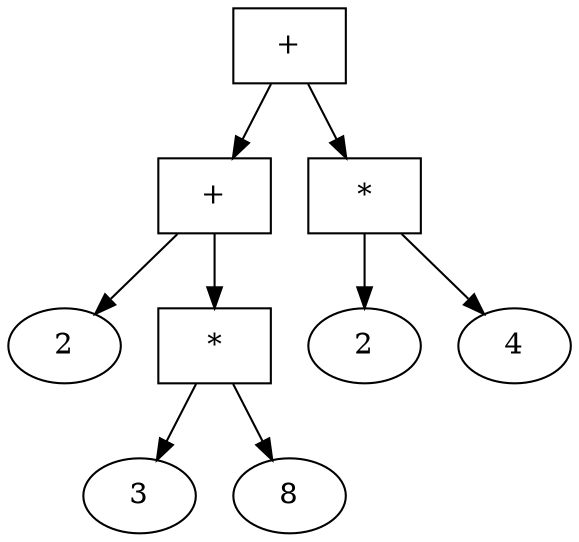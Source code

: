 digraph G {
8 [shape=box label="+"]
4 [shape=box label="+"]
0 [label="2"]
3 [shape=box label="*"]
1 [label="3"]
2 [label="8"]
7 [shape=box label="*"]
5 [label="2"]
6 [label="4"]
8->4
4->0
4->3
3->1
3->2
8->7
7->5
7->6
}
